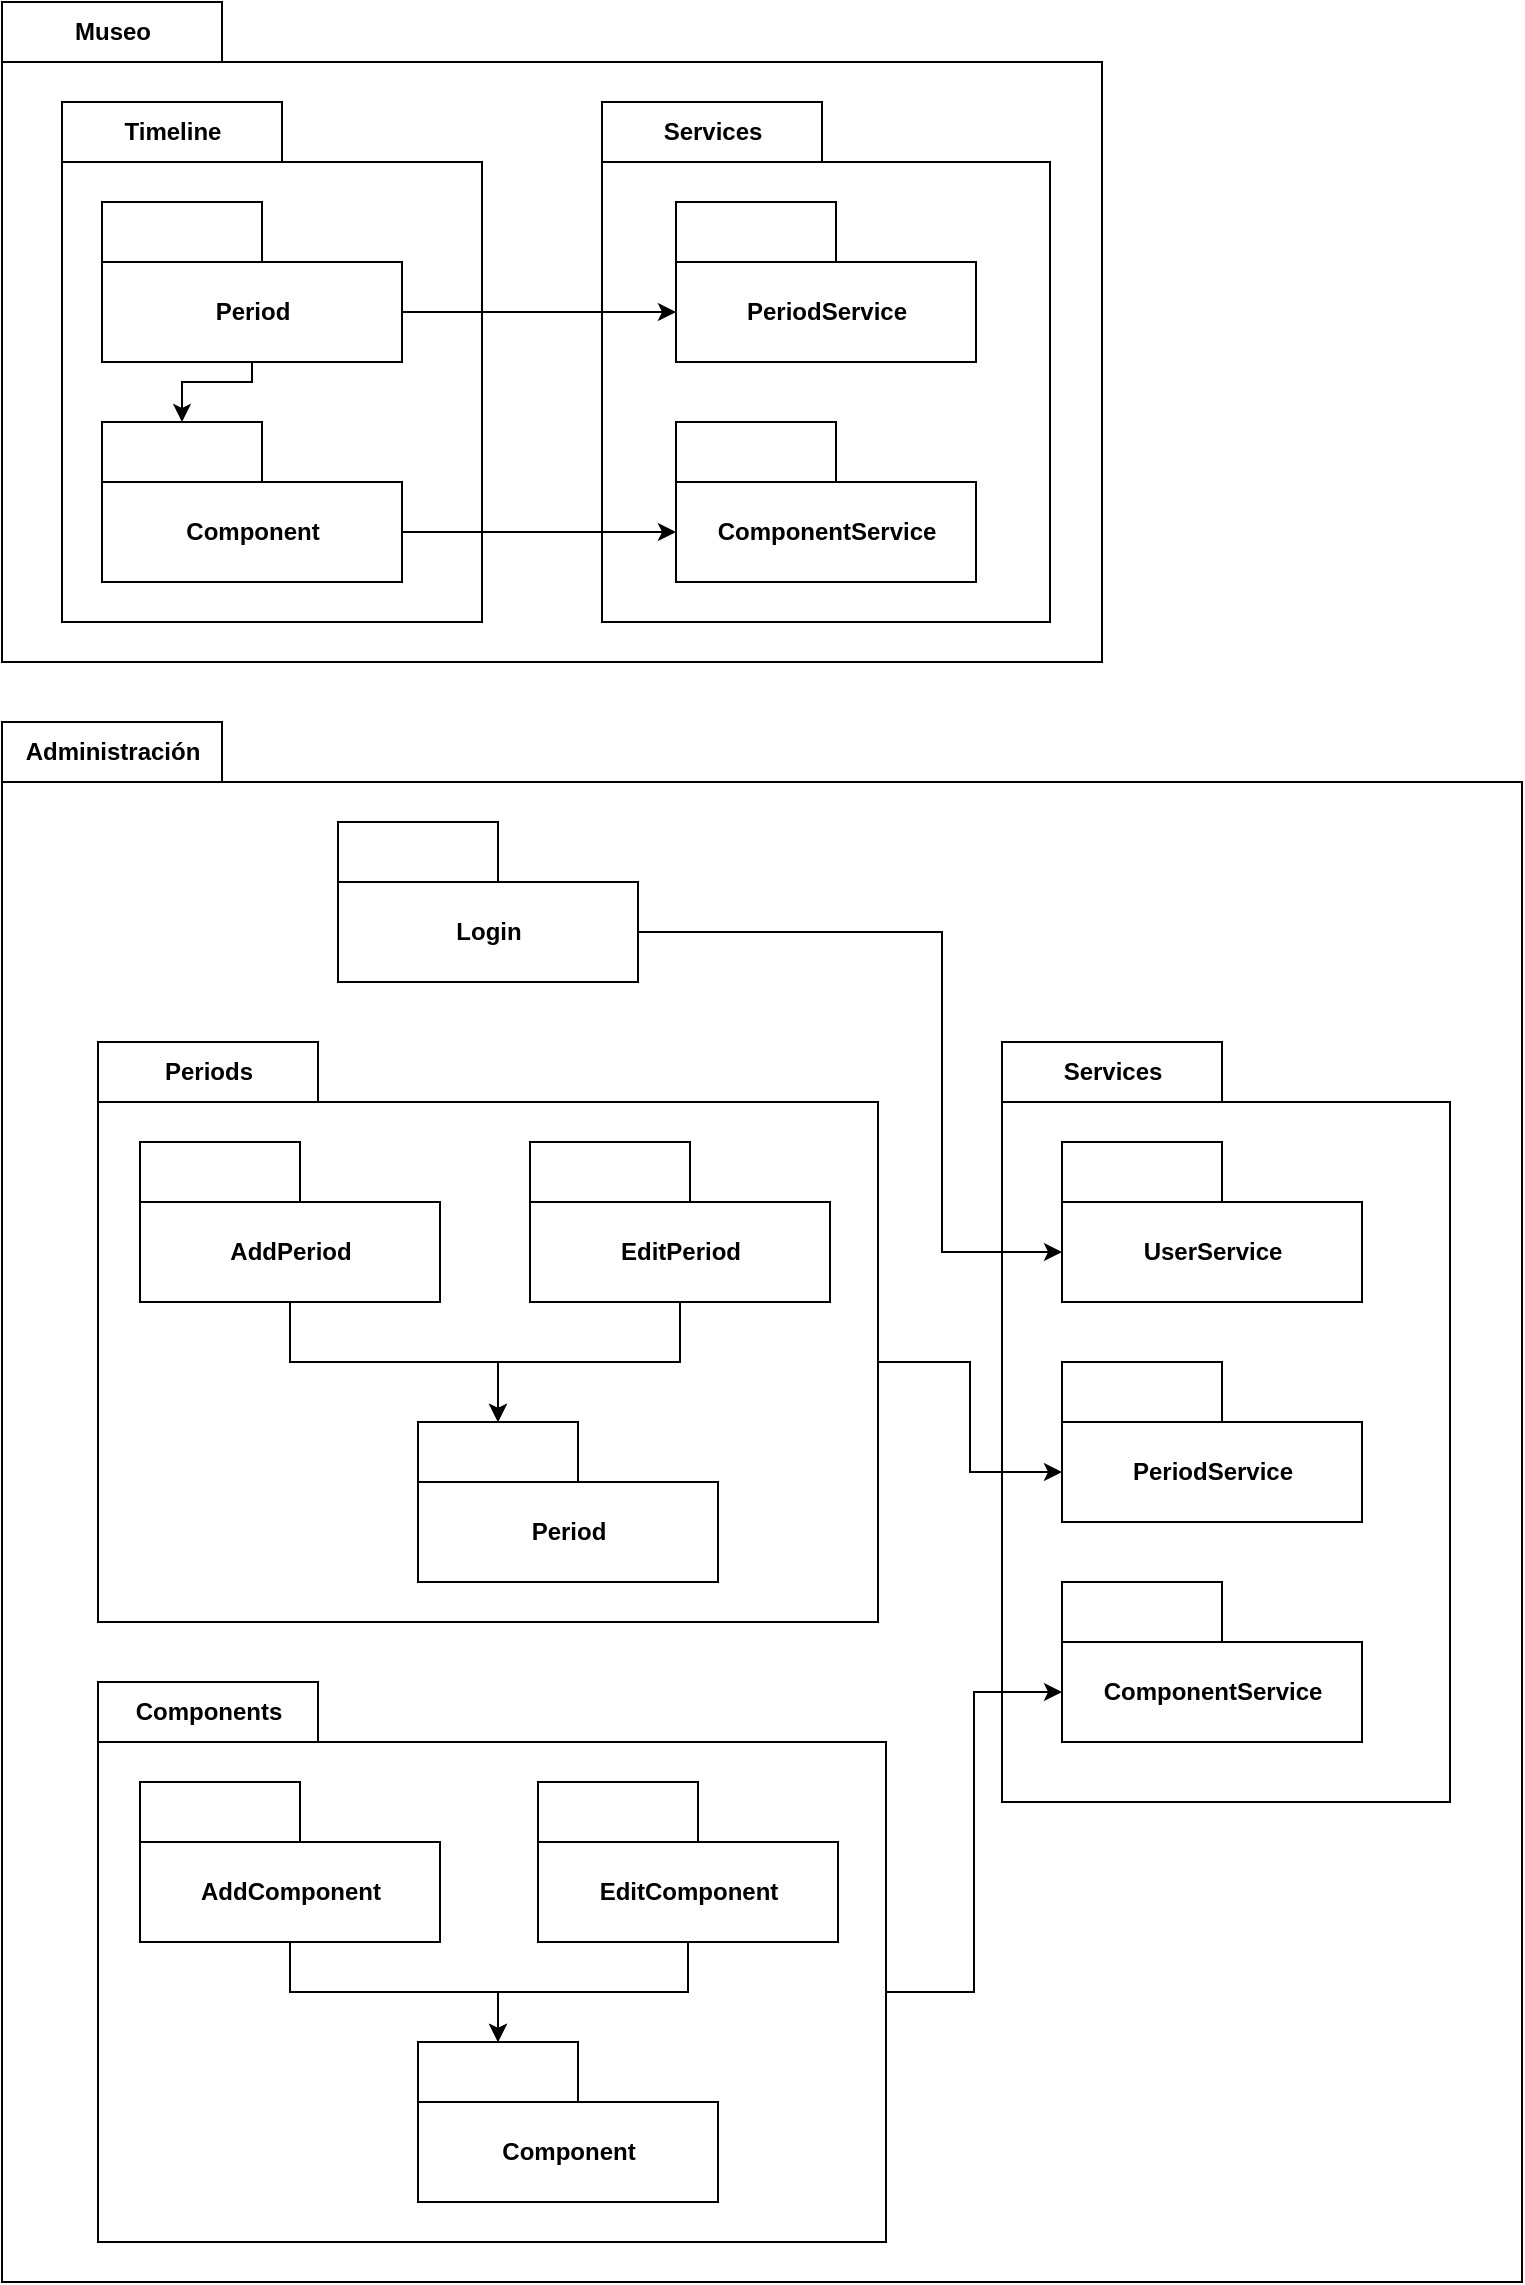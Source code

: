 <mxfile version="18.1.2" type="device"><diagram id="R_1lC_-eNoY9o1c4rDNS" name="Page-1"><mxGraphModel dx="2062" dy="1122" grid="1" gridSize="10" guides="1" tooltips="1" connect="1" arrows="1" fold="1" page="1" pageScale="1" pageWidth="827" pageHeight="1169" math="0" shadow="0"><root><mxCell id="0"/><mxCell id="1" parent="0"/><mxCell id="gsb_-dMlUL9sILfEhQUG-1" value="Museo" style="shape=folder;fontStyle=1;tabWidth=110;tabHeight=30;tabPosition=left;html=1;boundedLbl=1;labelInHeader=1;container=1;collapsible=0;recursiveResize=0;" parent="1" vertex="1"><mxGeometry x="40" y="10" width="550" height="330" as="geometry"/></mxCell><mxCell id="Hlk1k5ITs1xLXFV4e0Z6-8" value="Timeline" style="shape=folder;fontStyle=1;tabWidth=110;tabHeight=30;tabPosition=left;html=1;boundedLbl=1;labelInHeader=1;container=1;collapsible=0;recursiveResize=0;" vertex="1" parent="gsb_-dMlUL9sILfEhQUG-1"><mxGeometry x="30" y="50" width="210" height="260" as="geometry"/></mxCell><mxCell id="Hlk1k5ITs1xLXFV4e0Z6-38" style="edgeStyle=orthogonalEdgeStyle;rounded=0;orthogonalLoop=1;jettySize=auto;html=1;exitX=0.5;exitY=1;exitDx=0;exitDy=0;exitPerimeter=0;entryX=0;entryY=0;entryDx=40;entryDy=0;entryPerimeter=0;" edge="1" parent="Hlk1k5ITs1xLXFV4e0Z6-8" source="Hlk1k5ITs1xLXFV4e0Z6-10" target="Hlk1k5ITs1xLXFV4e0Z6-11"><mxGeometry relative="1" as="geometry"><Array as="points"><mxPoint x="95" y="140"/><mxPoint x="60" y="140"/></Array></mxGeometry></mxCell><mxCell id="Hlk1k5ITs1xLXFV4e0Z6-10" value="Period" style="shape=folder;fontStyle=1;tabWidth=80;tabHeight=30;tabPosition=left;html=1;boundedLbl=1;" vertex="1" parent="Hlk1k5ITs1xLXFV4e0Z6-8"><mxGeometry x="20" y="50" width="150" height="80" as="geometry"/></mxCell><mxCell id="Hlk1k5ITs1xLXFV4e0Z6-11" value="Component" style="shape=folder;fontStyle=1;tabWidth=80;tabHeight=30;tabPosition=left;html=1;boundedLbl=1;" vertex="1" parent="Hlk1k5ITs1xLXFV4e0Z6-8"><mxGeometry x="20" y="160" width="150" height="80" as="geometry"/></mxCell><mxCell id="Hlk1k5ITs1xLXFV4e0Z6-39" value="Services" style="shape=folder;fontStyle=1;tabWidth=110;tabHeight=30;tabPosition=left;html=1;boundedLbl=1;labelInHeader=1;container=1;collapsible=0;recursiveResize=0;" vertex="1" parent="gsb_-dMlUL9sILfEhQUG-1"><mxGeometry x="300" y="50" width="224" height="260" as="geometry"/></mxCell><mxCell id="Hlk1k5ITs1xLXFV4e0Z6-40" value="PeriodService" style="shape=folder;fontStyle=1;tabWidth=80;tabHeight=30;tabPosition=left;html=1;boundedLbl=1;" vertex="1" parent="Hlk1k5ITs1xLXFV4e0Z6-39"><mxGeometry x="37" y="50" width="150" height="80" as="geometry"/></mxCell><mxCell id="Hlk1k5ITs1xLXFV4e0Z6-41" value="ComponentService" style="shape=folder;fontStyle=1;tabWidth=80;tabHeight=30;tabPosition=left;html=1;boundedLbl=1;" vertex="1" parent="Hlk1k5ITs1xLXFV4e0Z6-39"><mxGeometry x="37" y="160" width="150" height="80" as="geometry"/></mxCell><mxCell id="Hlk1k5ITs1xLXFV4e0Z6-43" style="edgeStyle=orthogonalEdgeStyle;rounded=0;orthogonalLoop=1;jettySize=auto;html=1;exitX=0;exitY=0;exitDx=150;exitDy=55;exitPerimeter=0;entryX=0;entryY=0;entryDx=0;entryDy=55;entryPerimeter=0;" edge="1" parent="gsb_-dMlUL9sILfEhQUG-1" source="Hlk1k5ITs1xLXFV4e0Z6-10" target="Hlk1k5ITs1xLXFV4e0Z6-40"><mxGeometry relative="1" as="geometry"/></mxCell><mxCell id="Hlk1k5ITs1xLXFV4e0Z6-44" style="edgeStyle=orthogonalEdgeStyle;rounded=0;orthogonalLoop=1;jettySize=auto;html=1;exitX=0;exitY=0;exitDx=150;exitDy=55;exitPerimeter=0;entryX=0;entryY=0;entryDx=0;entryDy=55;entryPerimeter=0;" edge="1" parent="gsb_-dMlUL9sILfEhQUG-1" source="Hlk1k5ITs1xLXFV4e0Z6-11" target="Hlk1k5ITs1xLXFV4e0Z6-41"><mxGeometry relative="1" as="geometry"/></mxCell><mxCell id="Hlk1k5ITs1xLXFV4e0Z6-1" value="Administración" style="shape=folder;fontStyle=1;tabWidth=110;tabHeight=30;tabPosition=left;html=1;boundedLbl=1;labelInHeader=1;container=1;collapsible=0;recursiveResize=0;" vertex="1" parent="1"><mxGeometry x="40" y="370" width="760" height="780" as="geometry"/></mxCell><mxCell id="Hlk1k5ITs1xLXFV4e0Z6-28" value="Services" style="shape=folder;fontStyle=1;tabWidth=110;tabHeight=30;tabPosition=left;html=1;boundedLbl=1;labelInHeader=1;container=1;collapsible=0;recursiveResize=0;" vertex="1" parent="Hlk1k5ITs1xLXFV4e0Z6-1"><mxGeometry x="500" y="160" width="224" height="380" as="geometry"/></mxCell><mxCell id="Hlk1k5ITs1xLXFV4e0Z6-30" value="PeriodService" style="shape=folder;fontStyle=1;tabWidth=80;tabHeight=30;tabPosition=left;html=1;boundedLbl=1;" vertex="1" parent="Hlk1k5ITs1xLXFV4e0Z6-28"><mxGeometry x="30" y="160" width="150" height="80" as="geometry"/></mxCell><mxCell id="Hlk1k5ITs1xLXFV4e0Z6-31" value="ComponentService" style="shape=folder;fontStyle=1;tabWidth=80;tabHeight=30;tabPosition=left;html=1;boundedLbl=1;" vertex="1" parent="Hlk1k5ITs1xLXFV4e0Z6-28"><mxGeometry x="30" y="270" width="150" height="80" as="geometry"/></mxCell><mxCell id="Hlk1k5ITs1xLXFV4e0Z6-32" value="UserService" style="shape=folder;fontStyle=1;tabWidth=80;tabHeight=30;tabPosition=left;html=1;boundedLbl=1;" vertex="1" parent="Hlk1k5ITs1xLXFV4e0Z6-28"><mxGeometry x="30" y="50" width="150" height="80" as="geometry"/></mxCell><mxCell id="Hlk1k5ITs1xLXFV4e0Z6-37" style="edgeStyle=orthogonalEdgeStyle;rounded=0;orthogonalLoop=1;jettySize=auto;html=1;exitX=0;exitY=0;exitDx=394;exitDy=155;exitPerimeter=0;entryX=0;entryY=0;entryDx=0;entryDy=55;entryPerimeter=0;" edge="1" parent="Hlk1k5ITs1xLXFV4e0Z6-1" source="Hlk1k5ITs1xLXFV4e0Z6-15" target="Hlk1k5ITs1xLXFV4e0Z6-31"><mxGeometry relative="1" as="geometry"/></mxCell><mxCell id="Hlk1k5ITs1xLXFV4e0Z6-15" value="Components" style="shape=folder;fontStyle=1;tabWidth=110;tabHeight=30;tabPosition=left;html=1;boundedLbl=1;labelInHeader=1;container=1;collapsible=0;recursiveResize=0;" vertex="1" parent="Hlk1k5ITs1xLXFV4e0Z6-1"><mxGeometry x="48" y="480" width="394" height="280" as="geometry"/></mxCell><mxCell id="Hlk1k5ITs1xLXFV4e0Z6-26" style="edgeStyle=orthogonalEdgeStyle;rounded=0;orthogonalLoop=1;jettySize=auto;html=1;exitX=0.5;exitY=1;exitDx=0;exitDy=0;exitPerimeter=0;entryX=0;entryY=0;entryDx=40;entryDy=0;entryPerimeter=0;" edge="1" parent="Hlk1k5ITs1xLXFV4e0Z6-15" source="Hlk1k5ITs1xLXFV4e0Z6-23" target="Hlk1k5ITs1xLXFV4e0Z6-25"><mxGeometry relative="1" as="geometry"/></mxCell><mxCell id="Hlk1k5ITs1xLXFV4e0Z6-23" value="AddComponent" style="shape=folder;fontStyle=1;tabWidth=80;tabHeight=30;tabPosition=left;html=1;boundedLbl=1;" vertex="1" parent="Hlk1k5ITs1xLXFV4e0Z6-15"><mxGeometry x="21" y="50" width="150" height="80" as="geometry"/></mxCell><mxCell id="Hlk1k5ITs1xLXFV4e0Z6-24" value="EditComponent" style="shape=folder;fontStyle=1;tabWidth=80;tabHeight=30;tabPosition=left;html=1;boundedLbl=1;" vertex="1" parent="Hlk1k5ITs1xLXFV4e0Z6-15"><mxGeometry x="220" y="50" width="150" height="80" as="geometry"/></mxCell><mxCell id="Hlk1k5ITs1xLXFV4e0Z6-25" value="Component" style="shape=folder;fontStyle=1;tabWidth=80;tabHeight=30;tabPosition=left;html=1;boundedLbl=1;" vertex="1" parent="Hlk1k5ITs1xLXFV4e0Z6-15"><mxGeometry x="160" y="180" width="150" height="80" as="geometry"/></mxCell><mxCell id="Hlk1k5ITs1xLXFV4e0Z6-27" style="edgeStyle=orthogonalEdgeStyle;rounded=0;orthogonalLoop=1;jettySize=auto;html=1;exitX=0.5;exitY=1;exitDx=0;exitDy=0;exitPerimeter=0;entryX=0;entryY=0;entryDx=40;entryDy=0;entryPerimeter=0;" edge="1" parent="Hlk1k5ITs1xLXFV4e0Z6-15" source="Hlk1k5ITs1xLXFV4e0Z6-24" target="Hlk1k5ITs1xLXFV4e0Z6-25"><mxGeometry relative="1" as="geometry"><mxPoint x="164" y="10" as="targetPoint"/></mxGeometry></mxCell><mxCell id="Hlk1k5ITs1xLXFV4e0Z6-36" style="edgeStyle=orthogonalEdgeStyle;rounded=0;orthogonalLoop=1;jettySize=auto;html=1;exitX=0;exitY=0;exitDx=390;exitDy=160;exitPerimeter=0;entryX=0;entryY=0;entryDx=0;entryDy=55;entryPerimeter=0;" edge="1" parent="Hlk1k5ITs1xLXFV4e0Z6-1" source="Hlk1k5ITs1xLXFV4e0Z6-13" target="Hlk1k5ITs1xLXFV4e0Z6-30"><mxGeometry relative="1" as="geometry"/></mxCell><mxCell id="Hlk1k5ITs1xLXFV4e0Z6-13" value="Periods" style="shape=folder;fontStyle=1;tabWidth=110;tabHeight=30;tabPosition=left;html=1;boundedLbl=1;labelInHeader=1;container=1;collapsible=0;recursiveResize=0;" vertex="1" parent="Hlk1k5ITs1xLXFV4e0Z6-1"><mxGeometry x="48" y="160" width="390" height="290" as="geometry"/></mxCell><mxCell id="Hlk1k5ITs1xLXFV4e0Z6-20" style="edgeStyle=orthogonalEdgeStyle;rounded=0;orthogonalLoop=1;jettySize=auto;html=1;exitX=0.5;exitY=1;exitDx=0;exitDy=0;exitPerimeter=0;entryX=0;entryY=0;entryDx=40;entryDy=0;entryPerimeter=0;" edge="1" parent="Hlk1k5ITs1xLXFV4e0Z6-13" source="Hlk1k5ITs1xLXFV4e0Z6-17" target="Hlk1k5ITs1xLXFV4e0Z6-19"><mxGeometry relative="1" as="geometry"/></mxCell><mxCell id="Hlk1k5ITs1xLXFV4e0Z6-17" value="AddPeriod" style="shape=folder;fontStyle=1;tabWidth=80;tabHeight=30;tabPosition=left;html=1;boundedLbl=1;" vertex="1" parent="Hlk1k5ITs1xLXFV4e0Z6-13"><mxGeometry x="21" y="50" width="150" height="80" as="geometry"/></mxCell><mxCell id="Hlk1k5ITs1xLXFV4e0Z6-22" style="edgeStyle=orthogonalEdgeStyle;rounded=0;orthogonalLoop=1;jettySize=auto;html=1;exitX=0.5;exitY=1;exitDx=0;exitDy=0;exitPerimeter=0;entryX=0;entryY=0;entryDx=40;entryDy=0;entryPerimeter=0;" edge="1" parent="Hlk1k5ITs1xLXFV4e0Z6-13" source="Hlk1k5ITs1xLXFV4e0Z6-18" target="Hlk1k5ITs1xLXFV4e0Z6-19"><mxGeometry relative="1" as="geometry"/></mxCell><mxCell id="Hlk1k5ITs1xLXFV4e0Z6-18" value="EditPeriod" style="shape=folder;fontStyle=1;tabWidth=80;tabHeight=30;tabPosition=left;html=1;boundedLbl=1;" vertex="1" parent="Hlk1k5ITs1xLXFV4e0Z6-13"><mxGeometry x="216" y="50" width="150" height="80" as="geometry"/></mxCell><mxCell id="Hlk1k5ITs1xLXFV4e0Z6-19" value="Period" style="shape=folder;fontStyle=1;tabWidth=80;tabHeight=30;tabPosition=left;html=1;boundedLbl=1;" vertex="1" parent="Hlk1k5ITs1xLXFV4e0Z6-13"><mxGeometry x="160" y="190" width="150" height="80" as="geometry"/></mxCell><mxCell id="Hlk1k5ITs1xLXFV4e0Z6-35" style="edgeStyle=orthogonalEdgeStyle;rounded=0;orthogonalLoop=1;jettySize=auto;html=1;exitX=0;exitY=0;exitDx=150;exitDy=55;exitPerimeter=0;entryX=0;entryY=0;entryDx=0;entryDy=55;entryPerimeter=0;" edge="1" parent="Hlk1k5ITs1xLXFV4e0Z6-1" source="Hlk1k5ITs1xLXFV4e0Z6-34" target="Hlk1k5ITs1xLXFV4e0Z6-32"><mxGeometry relative="1" as="geometry"><Array as="points"><mxPoint x="470" y="105"/><mxPoint x="470" y="265"/></Array></mxGeometry></mxCell><mxCell id="Hlk1k5ITs1xLXFV4e0Z6-34" value="Login" style="shape=folder;fontStyle=1;tabWidth=80;tabHeight=30;tabPosition=left;html=1;boundedLbl=1;" vertex="1" parent="Hlk1k5ITs1xLXFV4e0Z6-1"><mxGeometry x="168" y="50" width="150" height="80" as="geometry"/></mxCell></root></mxGraphModel></diagram></mxfile>